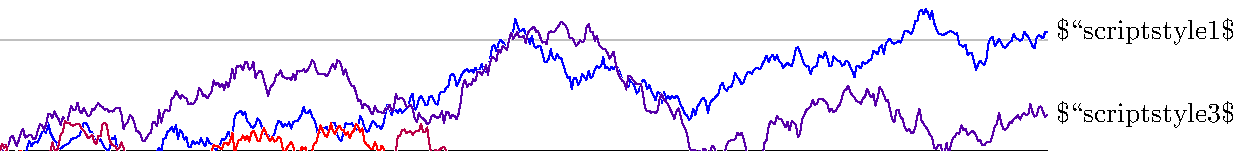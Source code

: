 \documentclass{standalone}
\usepackage{luamplib}
\begin{document}
\mplibtextextlabel{enable}
\mplibshowlog{enable}
\begin{mplibcode}
beginfig(1);
  randomseed := 3612.11746;
  numeric w, h, n; w = 377; h = 80; n = 500;
  draw (origin--right) scaled w;
  draw (origin--right) scaled w shifted (0,+h/2) withcolor 3/4;
  draw (origin--right) scaled w shifted (0,-h/2) withcolor 3/4;
  for i=1 upto 4:
    numeric y; y = 0;
    path walk; walk = (0, y) for x=w/n step w/n until w: 
      hide(y := y + 2 normaldeviate)
      -- (x, y)
    endfor;
    undraw walk withpen pencircle scaled 3/4;
    draw walk withcolor (1/2+y/h)[red, blue];
    label.rt("$\scriptstyle" & decimal i & "$", 
    point infinity of walk);
  endfor
endfig;
\end{mplibcode}
\end{document}

